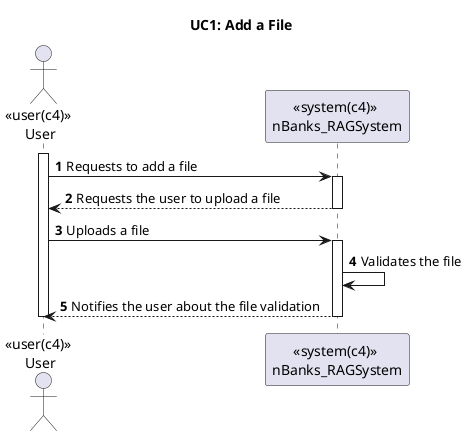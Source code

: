 @startuml

title UC1: Add a File


autonumber

actor "<<user(c4)>> \nUser" as user
participant "<<system(c4)>> \nnBanks_RAGSystem" as sys

activate user
user -> sys : Requests to add a file
activate sys
sys --> user: Requests the user to upload a file
deactivate sys
user -> sys : Uploads a file
activate sys
sys -> sys : Validates the file
sys --> user: Notifies the user about the file validation
deactivate sys
deactivate user

@enduml
